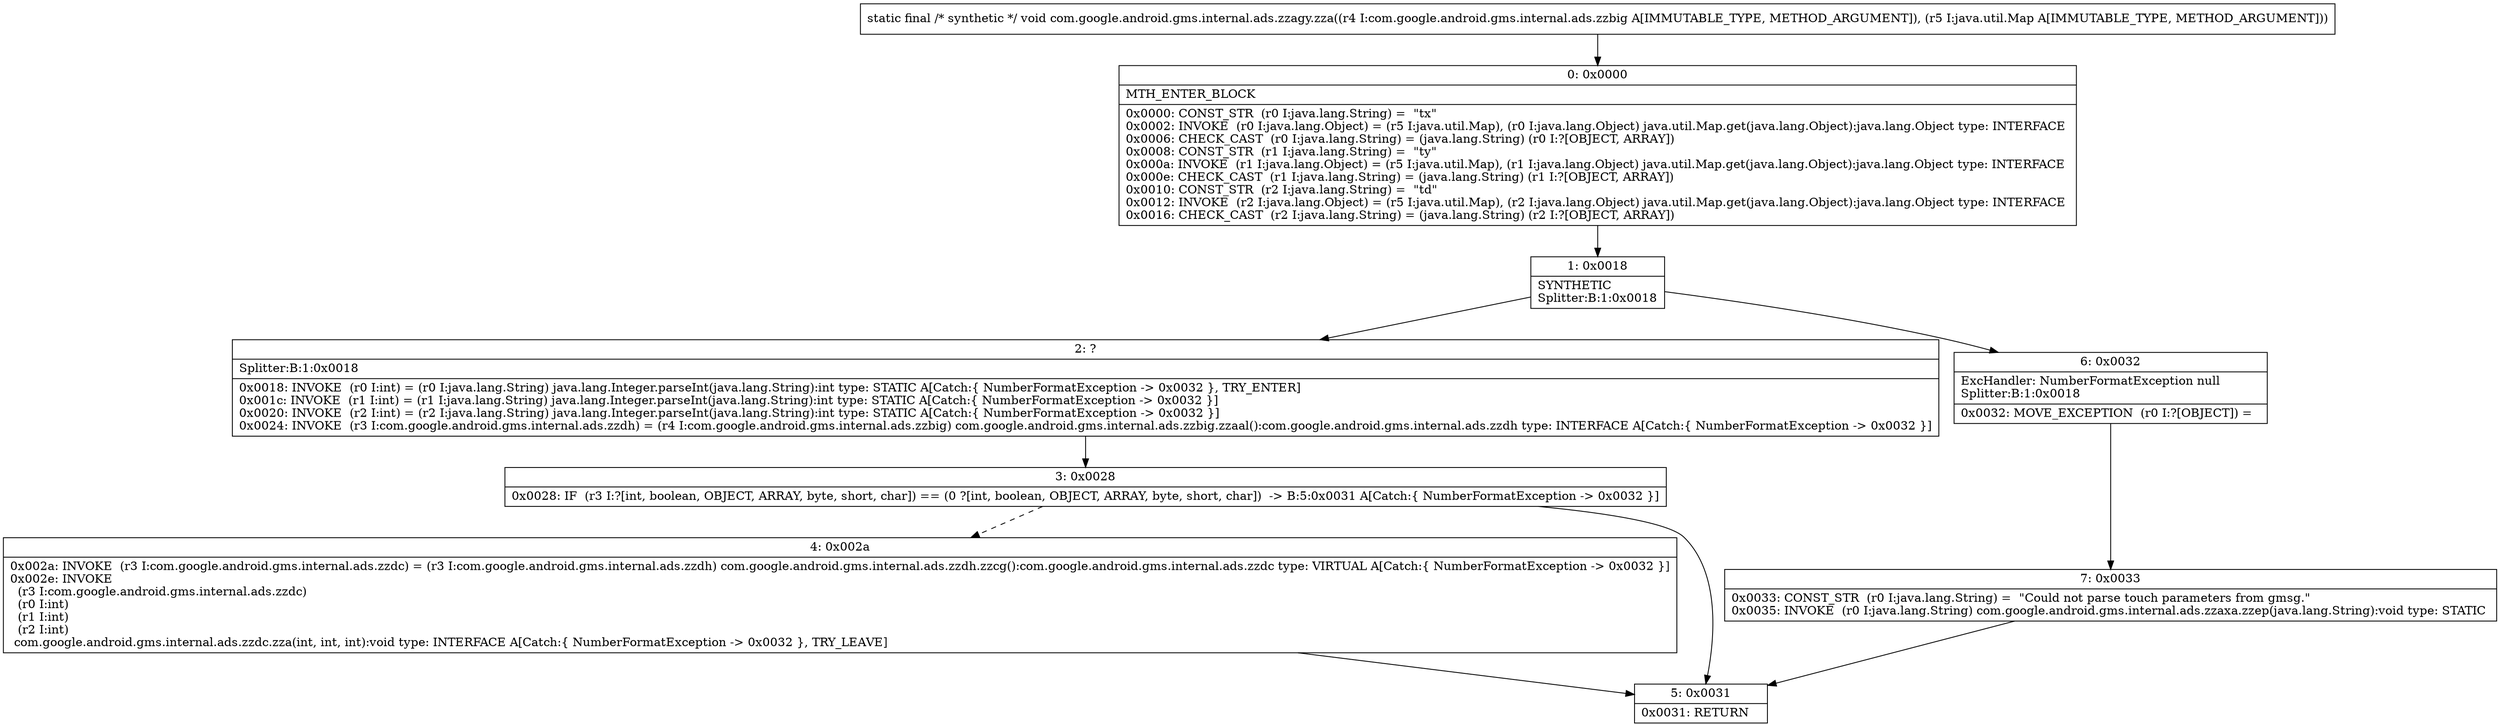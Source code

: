 digraph "CFG forcom.google.android.gms.internal.ads.zzagy.zza(Lcom\/google\/android\/gms\/internal\/ads\/zzbig;Ljava\/util\/Map;)V" {
Node_0 [shape=record,label="{0\:\ 0x0000|MTH_ENTER_BLOCK\l|0x0000: CONST_STR  (r0 I:java.lang.String) =  \"tx\" \l0x0002: INVOKE  (r0 I:java.lang.Object) = (r5 I:java.util.Map), (r0 I:java.lang.Object) java.util.Map.get(java.lang.Object):java.lang.Object type: INTERFACE \l0x0006: CHECK_CAST  (r0 I:java.lang.String) = (java.lang.String) (r0 I:?[OBJECT, ARRAY]) \l0x0008: CONST_STR  (r1 I:java.lang.String) =  \"ty\" \l0x000a: INVOKE  (r1 I:java.lang.Object) = (r5 I:java.util.Map), (r1 I:java.lang.Object) java.util.Map.get(java.lang.Object):java.lang.Object type: INTERFACE \l0x000e: CHECK_CAST  (r1 I:java.lang.String) = (java.lang.String) (r1 I:?[OBJECT, ARRAY]) \l0x0010: CONST_STR  (r2 I:java.lang.String) =  \"td\" \l0x0012: INVOKE  (r2 I:java.lang.Object) = (r5 I:java.util.Map), (r2 I:java.lang.Object) java.util.Map.get(java.lang.Object):java.lang.Object type: INTERFACE \l0x0016: CHECK_CAST  (r2 I:java.lang.String) = (java.lang.String) (r2 I:?[OBJECT, ARRAY]) \l}"];
Node_1 [shape=record,label="{1\:\ 0x0018|SYNTHETIC\lSplitter:B:1:0x0018\l}"];
Node_2 [shape=record,label="{2\:\ ?|Splitter:B:1:0x0018\l|0x0018: INVOKE  (r0 I:int) = (r0 I:java.lang.String) java.lang.Integer.parseInt(java.lang.String):int type: STATIC A[Catch:\{ NumberFormatException \-\> 0x0032 \}, TRY_ENTER]\l0x001c: INVOKE  (r1 I:int) = (r1 I:java.lang.String) java.lang.Integer.parseInt(java.lang.String):int type: STATIC A[Catch:\{ NumberFormatException \-\> 0x0032 \}]\l0x0020: INVOKE  (r2 I:int) = (r2 I:java.lang.String) java.lang.Integer.parseInt(java.lang.String):int type: STATIC A[Catch:\{ NumberFormatException \-\> 0x0032 \}]\l0x0024: INVOKE  (r3 I:com.google.android.gms.internal.ads.zzdh) = (r4 I:com.google.android.gms.internal.ads.zzbig) com.google.android.gms.internal.ads.zzbig.zzaal():com.google.android.gms.internal.ads.zzdh type: INTERFACE A[Catch:\{ NumberFormatException \-\> 0x0032 \}]\l}"];
Node_3 [shape=record,label="{3\:\ 0x0028|0x0028: IF  (r3 I:?[int, boolean, OBJECT, ARRAY, byte, short, char]) == (0 ?[int, boolean, OBJECT, ARRAY, byte, short, char])  \-\> B:5:0x0031 A[Catch:\{ NumberFormatException \-\> 0x0032 \}]\l}"];
Node_4 [shape=record,label="{4\:\ 0x002a|0x002a: INVOKE  (r3 I:com.google.android.gms.internal.ads.zzdc) = (r3 I:com.google.android.gms.internal.ads.zzdh) com.google.android.gms.internal.ads.zzdh.zzcg():com.google.android.gms.internal.ads.zzdc type: VIRTUAL A[Catch:\{ NumberFormatException \-\> 0x0032 \}]\l0x002e: INVOKE  \l  (r3 I:com.google.android.gms.internal.ads.zzdc)\l  (r0 I:int)\l  (r1 I:int)\l  (r2 I:int)\l com.google.android.gms.internal.ads.zzdc.zza(int, int, int):void type: INTERFACE A[Catch:\{ NumberFormatException \-\> 0x0032 \}, TRY_LEAVE]\l}"];
Node_5 [shape=record,label="{5\:\ 0x0031|0x0031: RETURN   \l}"];
Node_6 [shape=record,label="{6\:\ 0x0032|ExcHandler: NumberFormatException null\lSplitter:B:1:0x0018\l|0x0032: MOVE_EXCEPTION  (r0 I:?[OBJECT]) =  \l}"];
Node_7 [shape=record,label="{7\:\ 0x0033|0x0033: CONST_STR  (r0 I:java.lang.String) =  \"Could not parse touch parameters from gmsg.\" \l0x0035: INVOKE  (r0 I:java.lang.String) com.google.android.gms.internal.ads.zzaxa.zzep(java.lang.String):void type: STATIC \l}"];
MethodNode[shape=record,label="{static final \/* synthetic *\/ void com.google.android.gms.internal.ads.zzagy.zza((r4 I:com.google.android.gms.internal.ads.zzbig A[IMMUTABLE_TYPE, METHOD_ARGUMENT]), (r5 I:java.util.Map A[IMMUTABLE_TYPE, METHOD_ARGUMENT])) }"];
MethodNode -> Node_0;
Node_0 -> Node_1;
Node_1 -> Node_2;
Node_1 -> Node_6;
Node_2 -> Node_3;
Node_3 -> Node_4[style=dashed];
Node_3 -> Node_5;
Node_4 -> Node_5;
Node_6 -> Node_7;
Node_7 -> Node_5;
}

